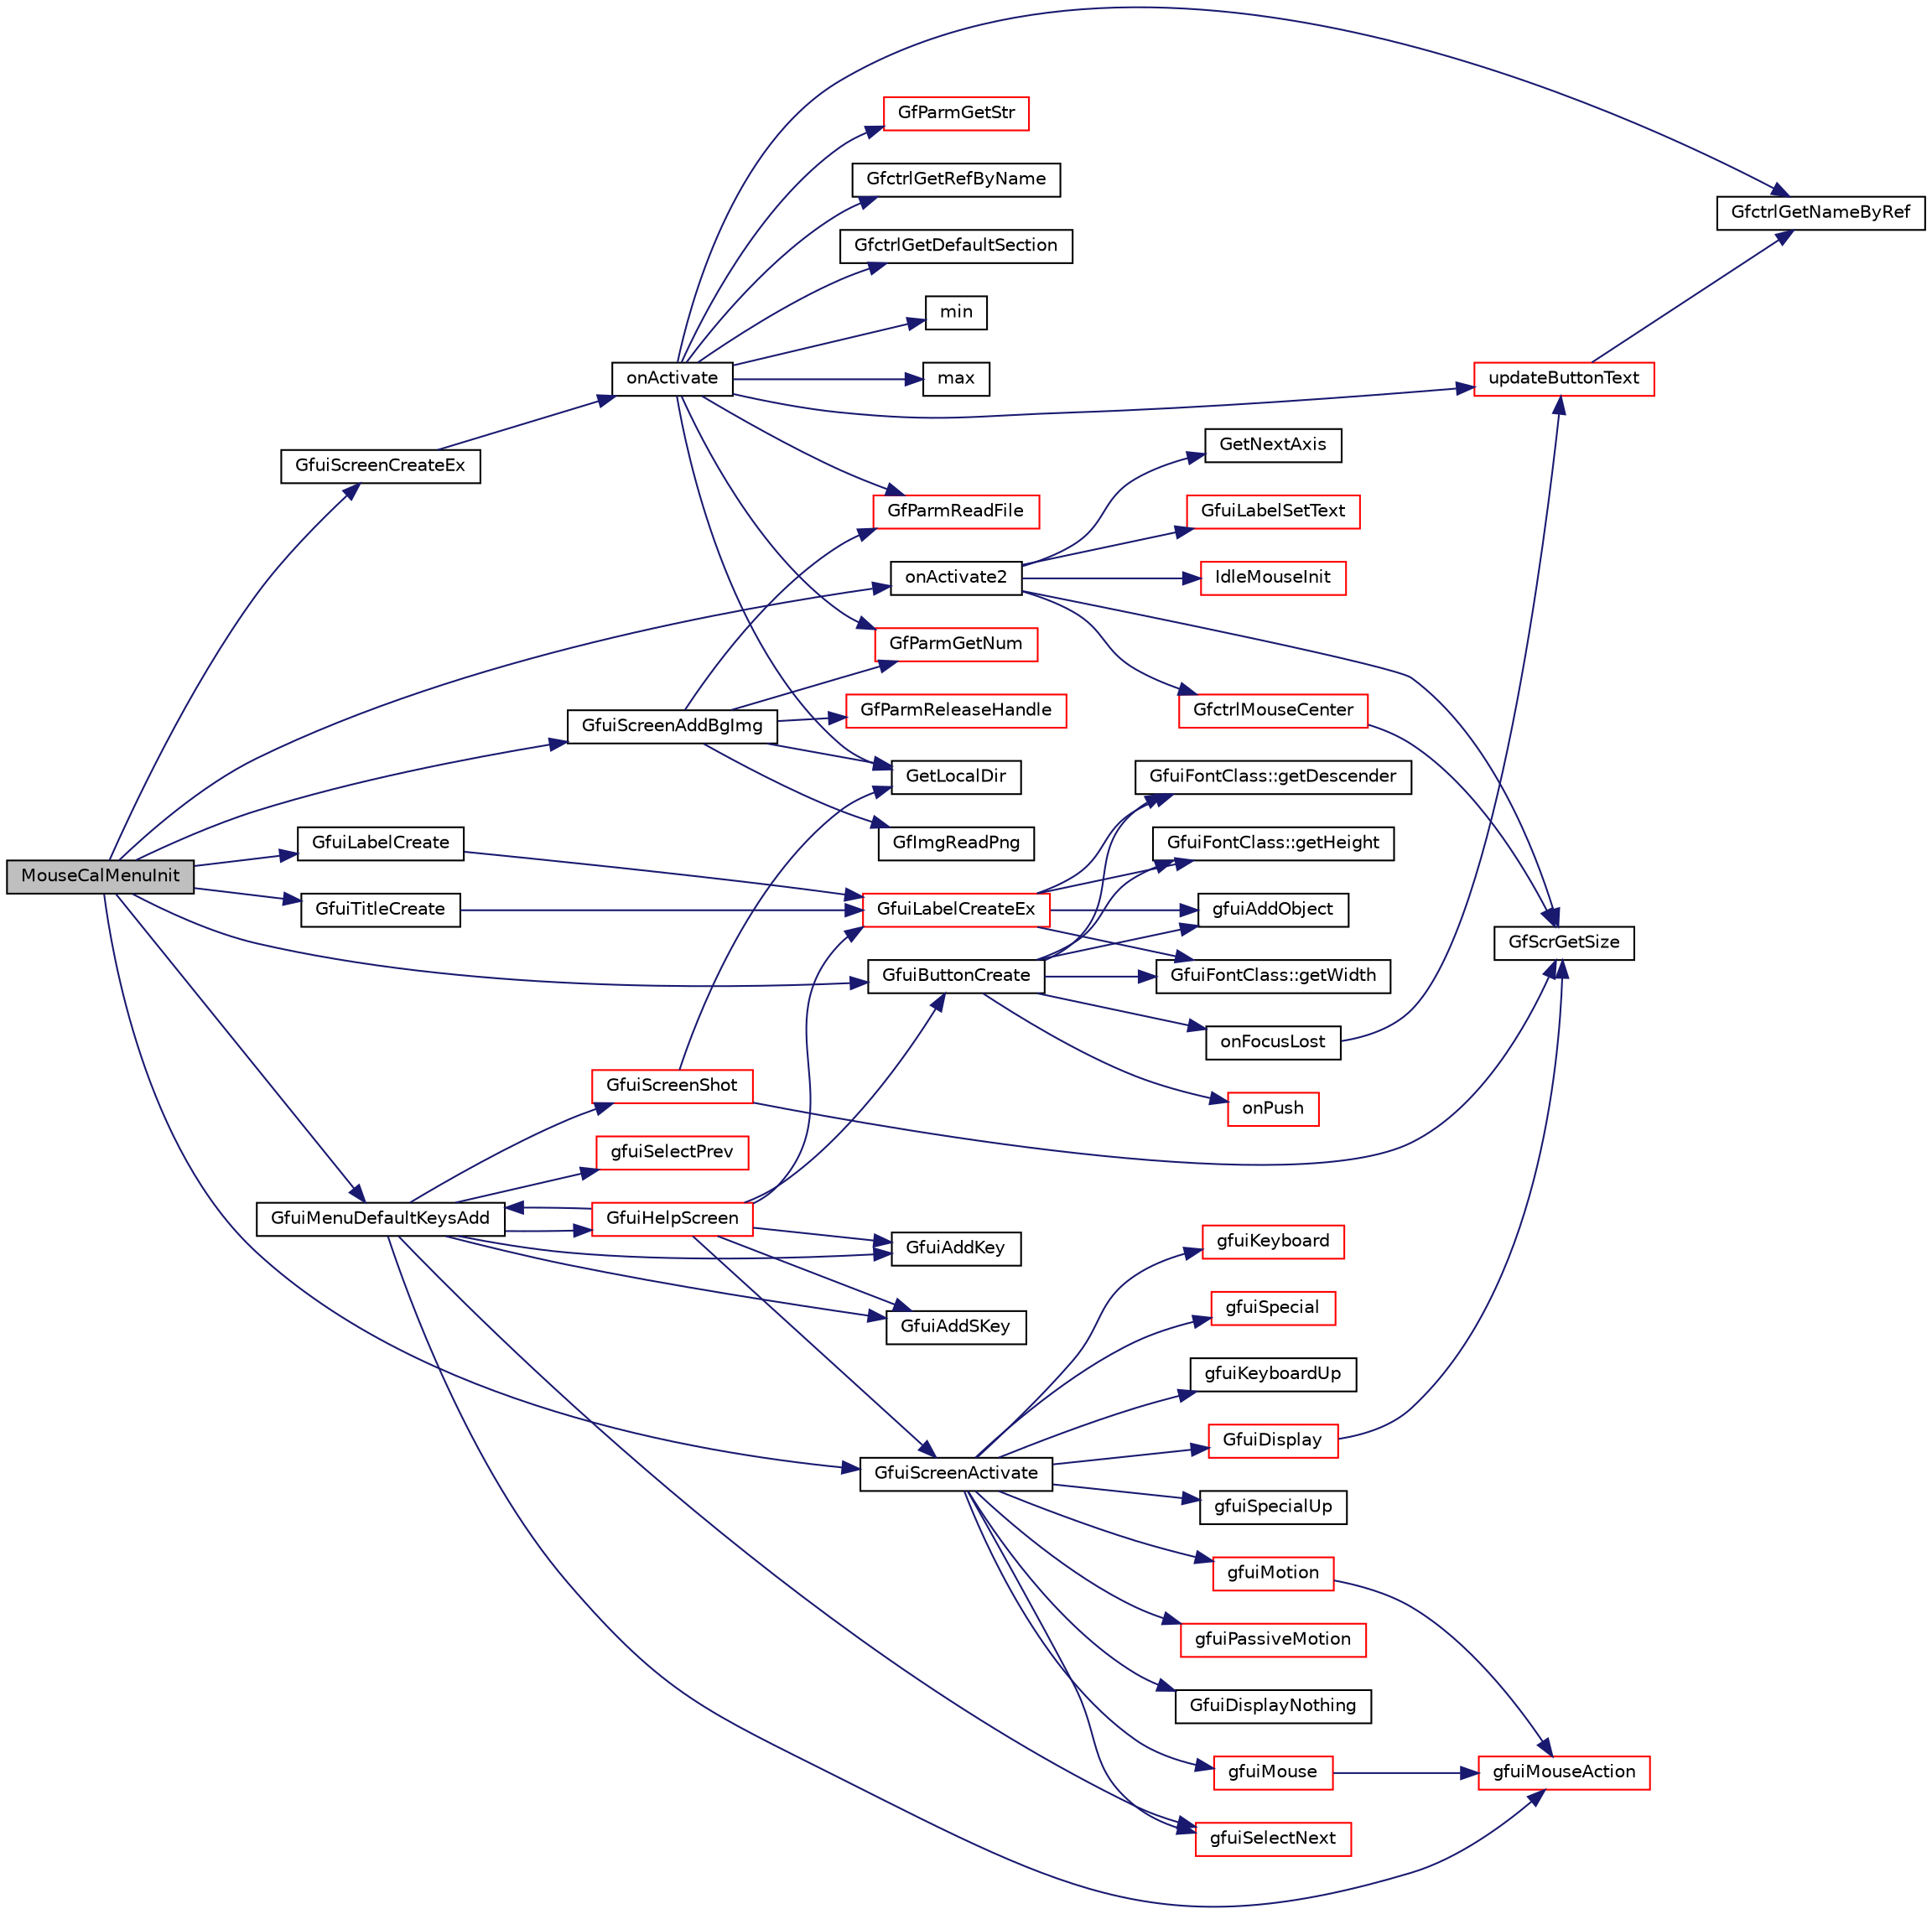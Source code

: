 digraph "MouseCalMenuInit"
{
  edge [fontname="Helvetica",fontsize="10",labelfontname="Helvetica",labelfontsize="10"];
  node [fontname="Helvetica",fontsize="10",shape=record];
  rankdir="LR";
  Node1 [label="MouseCalMenuInit",height=0.2,width=0.4,color="black", fillcolor="grey75", style="filled", fontcolor="black"];
  Node1 -> Node2 [color="midnightblue",fontsize="10",style="solid",fontname="Helvetica"];
  Node2 [label="GfuiScreenCreateEx",height=0.2,width=0.4,color="black", fillcolor="white", style="filled",URL="$group__gui.html#gad9d378558d1ea2fb3348ef4341f99311",tooltip="Create a screen. "];
  Node2 -> Node3 [color="midnightblue",fontsize="10",style="solid",fontname="Helvetica"];
  Node3 [label="onActivate",height=0.2,width=0.4,color="black", fillcolor="white", style="filled",URL="$controlconfig_8cpp.html#aa648143267724ca9dda4aba973202a20"];
  Node3 -> Node4 [color="midnightblue",fontsize="10",style="solid",fontname="Helvetica"];
  Node4 [label="GetLocalDir",height=0.2,width=0.4,color="black", fillcolor="white", style="filled",URL="$tgf_8cpp.html#ae34eae3991aacabaf9c64025449d8c87"];
  Node3 -> Node5 [color="midnightblue",fontsize="10",style="solid",fontname="Helvetica"];
  Node5 [label="GfParmReadFile",height=0.2,width=0.4,color="red", fillcolor="white", style="filled",URL="$group__paramsfile.html#ga86fccfc1b5f8abf4ef6546896abd1e4f",tooltip="Read parameter set from file and return handle to parameter set. "];
  Node3 -> Node6 [color="midnightblue",fontsize="10",style="solid",fontname="Helvetica"];
  Node6 [label="GfctrlGetNameByRef",height=0.2,width=0.4,color="black", fillcolor="white", style="filled",URL="$group__ctrl.html#gaa442694772535f7f366b2a5f15e052fb",tooltip="Get a control name by its reference. "];
  Node3 -> Node7 [color="midnightblue",fontsize="10",style="solid",fontname="Helvetica"];
  Node7 [label="GfParmGetStr",height=0.2,width=0.4,color="red", fillcolor="white", style="filled",URL="$group__paramsdata.html#gaa37bfd1fabd03d24fd50812c2330fa12",tooltip="Get a string parameter from the parameter set handle. "];
  Node3 -> Node8 [color="midnightblue",fontsize="10",style="solid",fontname="Helvetica"];
  Node8 [label="GfctrlGetRefByName",height=0.2,width=0.4,color="black", fillcolor="white", style="filled",URL="$group__ctrl.html#ga2bec3dfaf1e08d7bbf7a49ac2654bcd1",tooltip="Get a control reference by its name. "];
  Node3 -> Node9 [color="midnightblue",fontsize="10",style="solid",fontname="Helvetica"];
  Node9 [label="GfParmGetNum",height=0.2,width=0.4,color="red", fillcolor="white", style="filled",URL="$group__paramsdata.html#ga57d6d6694c94482128c7b7bd6bf0a2e8",tooltip="Get a numerical parameter from the parameter set handle. "];
  Node3 -> Node10 [color="midnightblue",fontsize="10",style="solid",fontname="Helvetica"];
  Node10 [label="GfctrlGetDefaultSection",height=0.2,width=0.4,color="black", fillcolor="white", style="filled",URL="$control_8cpp.html#aeaf9367305a6cb0270c8c52e10b81191"];
  Node3 -> Node11 [color="midnightblue",fontsize="10",style="solid",fontname="Helvetica"];
  Node11 [label="min",height=0.2,width=0.4,color="black", fillcolor="white", style="filled",URL="$_basic_8h.html#a07ea3b7c7ac18b96fd67ba3a6757ceb2"];
  Node3 -> Node12 [color="midnightblue",fontsize="10",style="solid",fontname="Helvetica"];
  Node12 [label="max",height=0.2,width=0.4,color="black", fillcolor="white", style="filled",URL="$_basic_8h.html#a5d2b2bbbf85f9a5ef76ff76cf42a4e69"];
  Node3 -> Node13 [color="midnightblue",fontsize="10",style="solid",fontname="Helvetica"];
  Node13 [label="updateButtonText",height=0.2,width=0.4,color="red", fillcolor="white", style="filled",URL="$controlconfig_8cpp.html#af959d86b3d6a7b6190fb8bdddbf29cf7"];
  Node13 -> Node6 [color="midnightblue",fontsize="10",style="solid",fontname="Helvetica"];
  Node1 -> Node14 [color="midnightblue",fontsize="10",style="solid",fontname="Helvetica"];
  Node14 [label="onActivate2",height=0.2,width=0.4,color="black", fillcolor="white", style="filled",URL="$mouseconfig_8cpp.html#ac3067a780f5686958c2b8953bc69c94e"];
  Node14 -> Node15 [color="midnightblue",fontsize="10",style="solid",fontname="Helvetica"];
  Node15 [label="GfScrGetSize",height=0.2,width=0.4,color="black", fillcolor="white", style="filled",URL="$group__screen.html#gadcb66ba3f12ba1cb4c98367898c7f432",tooltip="Get the screen and viewport sizes. "];
  Node14 -> Node16 [color="midnightblue",fontsize="10",style="solid",fontname="Helvetica"];
  Node16 [label="GetNextAxis",height=0.2,width=0.4,color="black", fillcolor="white", style="filled",URL="$mouseconfig_8cpp.html#a9458515be7e07e6f5482f23b143186ab"];
  Node14 -> Node17 [color="midnightblue",fontsize="10",style="solid",fontname="Helvetica"];
  Node17 [label="GfuiLabelSetText",height=0.2,width=0.4,color="red", fillcolor="white", style="filled",URL="$group__gui.html#ga14f9a31e80f932a65f5bee3dec5a74af",tooltip="Change the text of a label. "];
  Node14 -> Node18 [color="midnightblue",fontsize="10",style="solid",fontname="Helvetica"];
  Node18 [label="IdleMouseInit",height=0.2,width=0.4,color="red", fillcolor="white", style="filled",URL="$mouseconfig_8cpp.html#acd75aa050c2aaead64db359af3fce583"];
  Node14 -> Node19 [color="midnightblue",fontsize="10",style="solid",fontname="Helvetica"];
  Node19 [label="GfctrlMouseCenter",height=0.2,width=0.4,color="red", fillcolor="white", style="filled",URL="$group__ctrl.html#gaede6d50246706753178396d498c416bf",tooltip="Recentre the mouse on the screen. "];
  Node19 -> Node15 [color="midnightblue",fontsize="10",style="solid",fontname="Helvetica"];
  Node1 -> Node20 [color="midnightblue",fontsize="10",style="solid",fontname="Helvetica"];
  Node20 [label="GfuiTitleCreate",height=0.2,width=0.4,color="black", fillcolor="white", style="filled",URL="$group__gui.html#ga2175b7439c4af8f85305dd64b5ebc7a9",tooltip="Add a Title to the screen. "];
  Node20 -> Node21 [color="midnightblue",fontsize="10",style="solid",fontname="Helvetica"];
  Node21 [label="GfuiLabelCreateEx",height=0.2,width=0.4,color="red", fillcolor="white", style="filled",URL="$group__gui.html#gab2495517bb164c00201dedd420cb60ac",tooltip="Create a new label (extended version). "];
  Node21 -> Node22 [color="midnightblue",fontsize="10",style="solid",fontname="Helvetica"];
  Node22 [label="GfuiFontClass::getWidth",height=0.2,width=0.4,color="black", fillcolor="white", style="filled",URL="$class_gfui_font_class.html#a96fb79e144b166ac018613a77795b7d0"];
  Node21 -> Node23 [color="midnightblue",fontsize="10",style="solid",fontname="Helvetica"];
  Node23 [label="GfuiFontClass::getDescender",height=0.2,width=0.4,color="black", fillcolor="white", style="filled",URL="$class_gfui_font_class.html#a9285866cfaa26f2db416dec244ede542"];
  Node21 -> Node24 [color="midnightblue",fontsize="10",style="solid",fontname="Helvetica"];
  Node24 [label="GfuiFontClass::getHeight",height=0.2,width=0.4,color="black", fillcolor="white", style="filled",URL="$class_gfui_font_class.html#af7a8622b16d9d8321fa6bcf5a23352a9"];
  Node21 -> Node25 [color="midnightblue",fontsize="10",style="solid",fontname="Helvetica"];
  Node25 [label="gfuiAddObject",height=0.2,width=0.4,color="black", fillcolor="white", style="filled",URL="$gui_8h.html#a94c49170d91c9d6978d7f4405d9ea064"];
  Node1 -> Node26 [color="midnightblue",fontsize="10",style="solid",fontname="Helvetica"];
  Node26 [label="GfuiMenuDefaultKeysAdd",height=0.2,width=0.4,color="black", fillcolor="white", style="filled",URL="$group__gui.html#ga1356d8b4565581dfac02dc43c4cba824",tooltip="Add the default menu keyboard callback to a screen. "];
  Node26 -> Node27 [color="midnightblue",fontsize="10",style="solid",fontname="Helvetica"];
  Node27 [label="GfuiAddKey",height=0.2,width=0.4,color="black", fillcolor="white", style="filled",URL="$group__gui.html#gac5aea8aedfe0396ed1aea0364b55a48b",tooltip="Add a Keyboard callback to a screen. "];
  Node26 -> Node28 [color="midnightblue",fontsize="10",style="solid",fontname="Helvetica"];
  Node28 [label="gfuiSelectNext",height=0.2,width=0.4,color="red", fillcolor="white", style="filled",URL="$gui_8h.html#a7a6da8d971b522d762eecf0081c42ba0"];
  Node26 -> Node29 [color="midnightblue",fontsize="10",style="solid",fontname="Helvetica"];
  Node29 [label="gfuiMouseAction",height=0.2,width=0.4,color="red", fillcolor="white", style="filled",URL="$gui_8h.html#a5de9cfcd87c95cb51a4c11ba331dff32"];
  Node26 -> Node30 [color="midnightblue",fontsize="10",style="solid",fontname="Helvetica"];
  Node30 [label="GfuiAddSKey",height=0.2,width=0.4,color="black", fillcolor="white", style="filled",URL="$group__gui.html#gace224651e94284d3073aa21bc2309e21",tooltip="Add a Special Keyboard shortcut to the screen. "];
  Node26 -> Node31 [color="midnightblue",fontsize="10",style="solid",fontname="Helvetica"];
  Node31 [label="gfuiSelectPrev",height=0.2,width=0.4,color="red", fillcolor="white", style="filled",URL="$gui_8h.html#a10ad62e1214bc247278ea6f3f006bc5b"];
  Node26 -> Node32 [color="midnightblue",fontsize="10",style="solid",fontname="Helvetica"];
  Node32 [label="GfuiHelpScreen",height=0.2,width=0.4,color="red", fillcolor="white", style="filled",URL="$group__gui.html#ga129042c9159ea0bb58635346b1a31738",tooltip="Generate a help screen. "];
  Node32 -> Node21 [color="midnightblue",fontsize="10",style="solid",fontname="Helvetica"];
  Node32 -> Node33 [color="midnightblue",fontsize="10",style="solid",fontname="Helvetica"];
  Node33 [label="GfuiButtonCreate",height=0.2,width=0.4,color="black", fillcolor="white", style="filled",URL="$group__gui.html#ga48acf689c531b99051db5328023539fd",tooltip="Add a button to a screen. "];
  Node33 -> Node34 [color="midnightblue",fontsize="10",style="solid",fontname="Helvetica"];
  Node34 [label="onPush",height=0.2,width=0.4,color="red", fillcolor="white", style="filled",URL="$controlconfig_8cpp.html#a7f74cf9ff0daa4eb8a4b17bb40755683"];
  Node33 -> Node35 [color="midnightblue",fontsize="10",style="solid",fontname="Helvetica"];
  Node35 [label="onFocusLost",height=0.2,width=0.4,color="black", fillcolor="white", style="filled",URL="$controlconfig_8cpp.html#a59cfe754e770f29c0f4e9c4d52201f83"];
  Node35 -> Node13 [color="midnightblue",fontsize="10",style="solid",fontname="Helvetica"];
  Node33 -> Node22 [color="midnightblue",fontsize="10",style="solid",fontname="Helvetica"];
  Node33 -> Node23 [color="midnightblue",fontsize="10",style="solid",fontname="Helvetica"];
  Node33 -> Node24 [color="midnightblue",fontsize="10",style="solid",fontname="Helvetica"];
  Node33 -> Node25 [color="midnightblue",fontsize="10",style="solid",fontname="Helvetica"];
  Node32 -> Node36 [color="midnightblue",fontsize="10",style="solid",fontname="Helvetica"];
  Node36 [label="GfuiScreenActivate",height=0.2,width=0.4,color="black", fillcolor="white", style="filled",URL="$group__gui.html#gadbbca757848adfdf2719c4678e30a0a2",tooltip="Activate a screen and make it current. "];
  Node36 -> Node37 [color="midnightblue",fontsize="10",style="solid",fontname="Helvetica"];
  Node37 [label="gfuiKeyboard",height=0.2,width=0.4,color="red", fillcolor="white", style="filled",URL="$gui_8cpp.html#a3619be0bdc95141c110ee218eb7e62e4"];
  Node36 -> Node38 [color="midnightblue",fontsize="10",style="solid",fontname="Helvetica"];
  Node38 [label="gfuiSpecial",height=0.2,width=0.4,color="red", fillcolor="white", style="filled",URL="$gui_8cpp.html#a2c8de10f1d60582218355213db409b9a"];
  Node36 -> Node39 [color="midnightblue",fontsize="10",style="solid",fontname="Helvetica"];
  Node39 [label="gfuiKeyboardUp",height=0.2,width=0.4,color="black", fillcolor="white", style="filled",URL="$gui_8cpp.html#a3e2bd83ae849b7ca7f8e40ec65e6581e"];
  Node36 -> Node40 [color="midnightblue",fontsize="10",style="solid",fontname="Helvetica"];
  Node40 [label="gfuiSpecialUp",height=0.2,width=0.4,color="black", fillcolor="white", style="filled",URL="$gui_8cpp.html#acb5f70914d40bfcb79bed5a5a4446e85"];
  Node36 -> Node41 [color="midnightblue",fontsize="10",style="solid",fontname="Helvetica"];
  Node41 [label="gfuiMouse",height=0.2,width=0.4,color="red", fillcolor="white", style="filled",URL="$gui_8cpp.html#ade1f47865ce9b44d82919d7ff112eed7"];
  Node41 -> Node29 [color="midnightblue",fontsize="10",style="solid",fontname="Helvetica"];
  Node36 -> Node42 [color="midnightblue",fontsize="10",style="solid",fontname="Helvetica"];
  Node42 [label="gfuiMotion",height=0.2,width=0.4,color="red", fillcolor="white", style="filled",URL="$gui_8cpp.html#aa59dac80c8fd096eab17e7311a111b27"];
  Node42 -> Node29 [color="midnightblue",fontsize="10",style="solid",fontname="Helvetica"];
  Node36 -> Node43 [color="midnightblue",fontsize="10",style="solid",fontname="Helvetica"];
  Node43 [label="gfuiPassiveMotion",height=0.2,width=0.4,color="red", fillcolor="white", style="filled",URL="$gui_8cpp.html#a522b86e9eae7540ee8340f5f3aca9e00"];
  Node36 -> Node28 [color="midnightblue",fontsize="10",style="solid",fontname="Helvetica"];
  Node36 -> Node44 [color="midnightblue",fontsize="10",style="solid",fontname="Helvetica"];
  Node44 [label="GfuiDisplay",height=0.2,width=0.4,color="red", fillcolor="white", style="filled",URL="$group__gui.html#ga556f4f79d6831b2c3f8d152471b7e1c9",tooltip="Display function for the GUI to be called during redisplay of glut. "];
  Node44 -> Node15 [color="midnightblue",fontsize="10",style="solid",fontname="Helvetica"];
  Node36 -> Node45 [color="midnightblue",fontsize="10",style="solid",fontname="Helvetica"];
  Node45 [label="GfuiDisplayNothing",height=0.2,width=0.4,color="black", fillcolor="white", style="filled",URL="$group__gui.html#gaee94daac7cab61329487b8cca09b5238",tooltip="Dummy display function for glut. "];
  Node32 -> Node27 [color="midnightblue",fontsize="10",style="solid",fontname="Helvetica"];
  Node32 -> Node30 [color="midnightblue",fontsize="10",style="solid",fontname="Helvetica"];
  Node32 -> Node26 [color="midnightblue",fontsize="10",style="solid",fontname="Helvetica"];
  Node26 -> Node46 [color="midnightblue",fontsize="10",style="solid",fontname="Helvetica"];
  Node46 [label="GfuiScreenShot",height=0.2,width=0.4,color="red", fillcolor="white", style="filled",URL="$group__screen.html#ga010727b5c1ba5544ae33ee873b6ddd58",tooltip="Save a screen shot in png format. "];
  Node46 -> Node4 [color="midnightblue",fontsize="10",style="solid",fontname="Helvetica"];
  Node46 -> Node15 [color="midnightblue",fontsize="10",style="solid",fontname="Helvetica"];
  Node1 -> Node47 [color="midnightblue",fontsize="10",style="solid",fontname="Helvetica"];
  Node47 [label="GfuiScreenAddBgImg",height=0.2,width=0.4,color="black", fillcolor="white", style="filled",URL="$group__gui.html#ga2d1e0f1edf2ed7b53be750c721de1f0a",tooltip="Add an image background to a screen. "];
  Node47 -> Node4 [color="midnightblue",fontsize="10",style="solid",fontname="Helvetica"];
  Node47 -> Node5 [color="midnightblue",fontsize="10",style="solid",fontname="Helvetica"];
  Node47 -> Node9 [color="midnightblue",fontsize="10",style="solid",fontname="Helvetica"];
  Node47 -> Node48 [color="midnightblue",fontsize="10",style="solid",fontname="Helvetica"];
  Node48 [label="GfImgReadPng",height=0.2,width=0.4,color="black", fillcolor="white", style="filled",URL="$group__img.html#gae1213f2d0c4f49bfdf3b064c342216bd",tooltip="Load an image from disk to a buffer in RGBA mode. "];
  Node47 -> Node49 [color="midnightblue",fontsize="10",style="solid",fontname="Helvetica"];
  Node49 [label="GfParmReleaseHandle",height=0.2,width=0.4,color="red", fillcolor="white", style="filled",URL="$group__paramsfile.html#ga1a1597d2697db41bcb9fdb64a6569761",tooltip="Release given parameter set handle parmHandle. "];
  Node1 -> Node50 [color="midnightblue",fontsize="10",style="solid",fontname="Helvetica"];
  Node50 [label="GfuiLabelCreate",height=0.2,width=0.4,color="black", fillcolor="white", style="filled",URL="$group__gui.html#gab4145615769d37f74eb733b58f5345ee",tooltip="Add a label to a screen. "];
  Node50 -> Node21 [color="midnightblue",fontsize="10",style="solid",fontname="Helvetica"];
  Node1 -> Node33 [color="midnightblue",fontsize="10",style="solid",fontname="Helvetica"];
  Node1 -> Node36 [color="midnightblue",fontsize="10",style="solid",fontname="Helvetica"];
}
